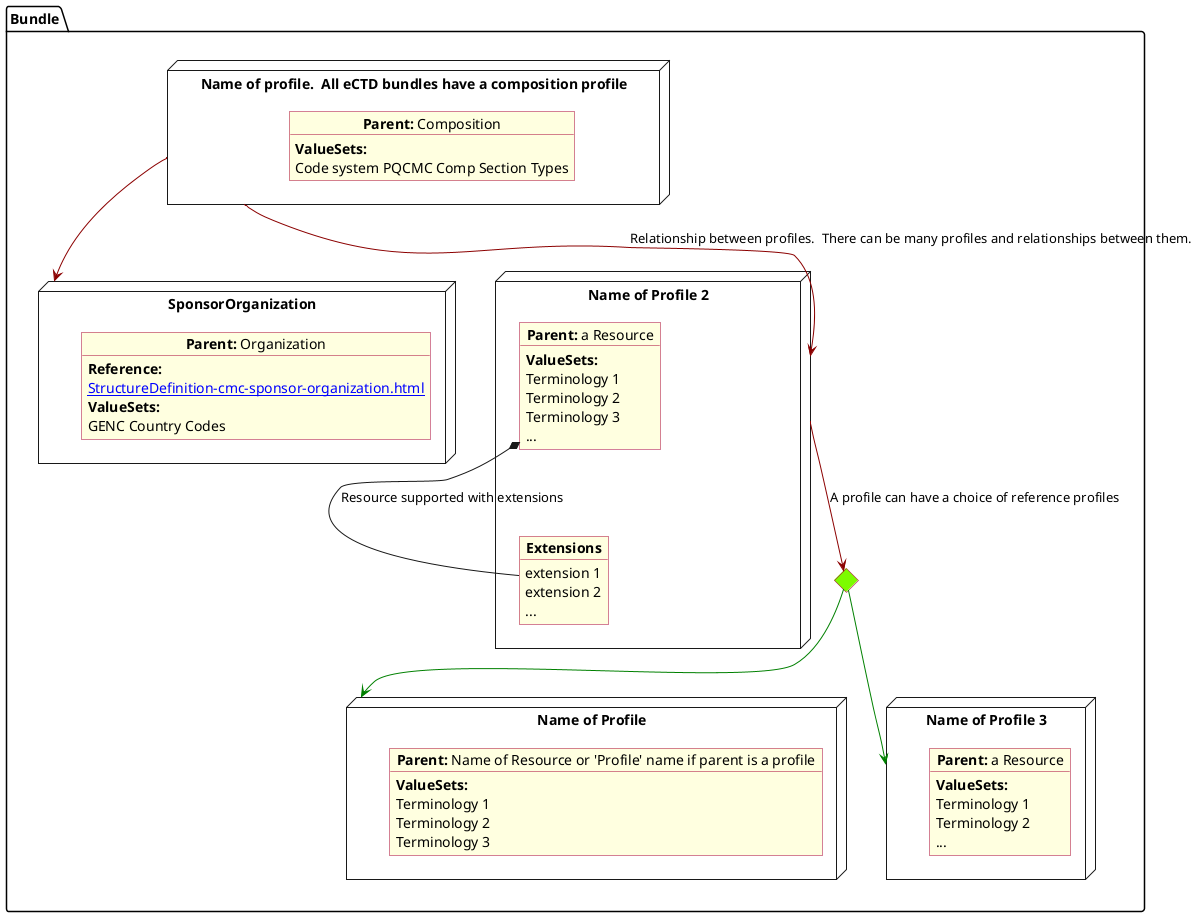 @startuml legend
allowmixing
'Mixed model of use case and object
skinparam svgDimensionStyle false
skinparam ObjectBackgroundColor LightYellow
skinparam ObjectBorderColor #A80036
skinparam activityDiamondBorderColor #A80036
skinparam activityDiamondBackgroundColor lawnGreen
skinparam ClassBorderThickness 4

package "Bundle" as NODES {
node "Name of Profile" as Nameprofile {
       object "**Parent:** Name of Resource or 'Profile' name if parent is a profile" as objcs {
        **ValueSets:**
          Terminology 1
          Terminology 2
          Terminology 3
      }
}  
 node "SponsorOrganization" as NSO { 
      object "**Parent:** Organization" as objAu {
         **Reference:**
      [[StructureDefinition-cmc-sponsor-organization.html]]
        **ValueSets:**
        GENC Country Codes
    }
} 
  
diamond CH 

 node "Name of Profile 2" as NN { 
      object "**Parent:** a Resource" as obj3 {
        **ValueSets:**
          Terminology 1
          Terminology 2
          Terminology 3
          ...
      }
  object "**Extensions**" as objExs {
        extension 1
        extension 2
        ...
    }
 obj3 *-- objExs : Resource supported with extensions

  }

node "Name of profile.  All eCTD bundles have a composition profile" as N1 { 
      object "**Parent:** Composition" as obj1 {
      **ValueSets:**
      Code system PQCMC Comp Section Types
    }
     
}

node "Name of Profile 3" as NN3 { 
      object "**Parent:** a Resource" as obj33 {
        **ValueSets:**
          Terminology 1
          Terminology 2
          ...
}
}

N1 -[#darkred]-> NSO
NN -[#darkred]-> CH : A profile can have a choice of reference profiles
CH -[#green]-> Nameprofile
CH -[#green]-> NN3
N1 -[#darkred]-> NN :  Relationship between profiles.  There can be many profiles and relationships between them.
}
@enduml